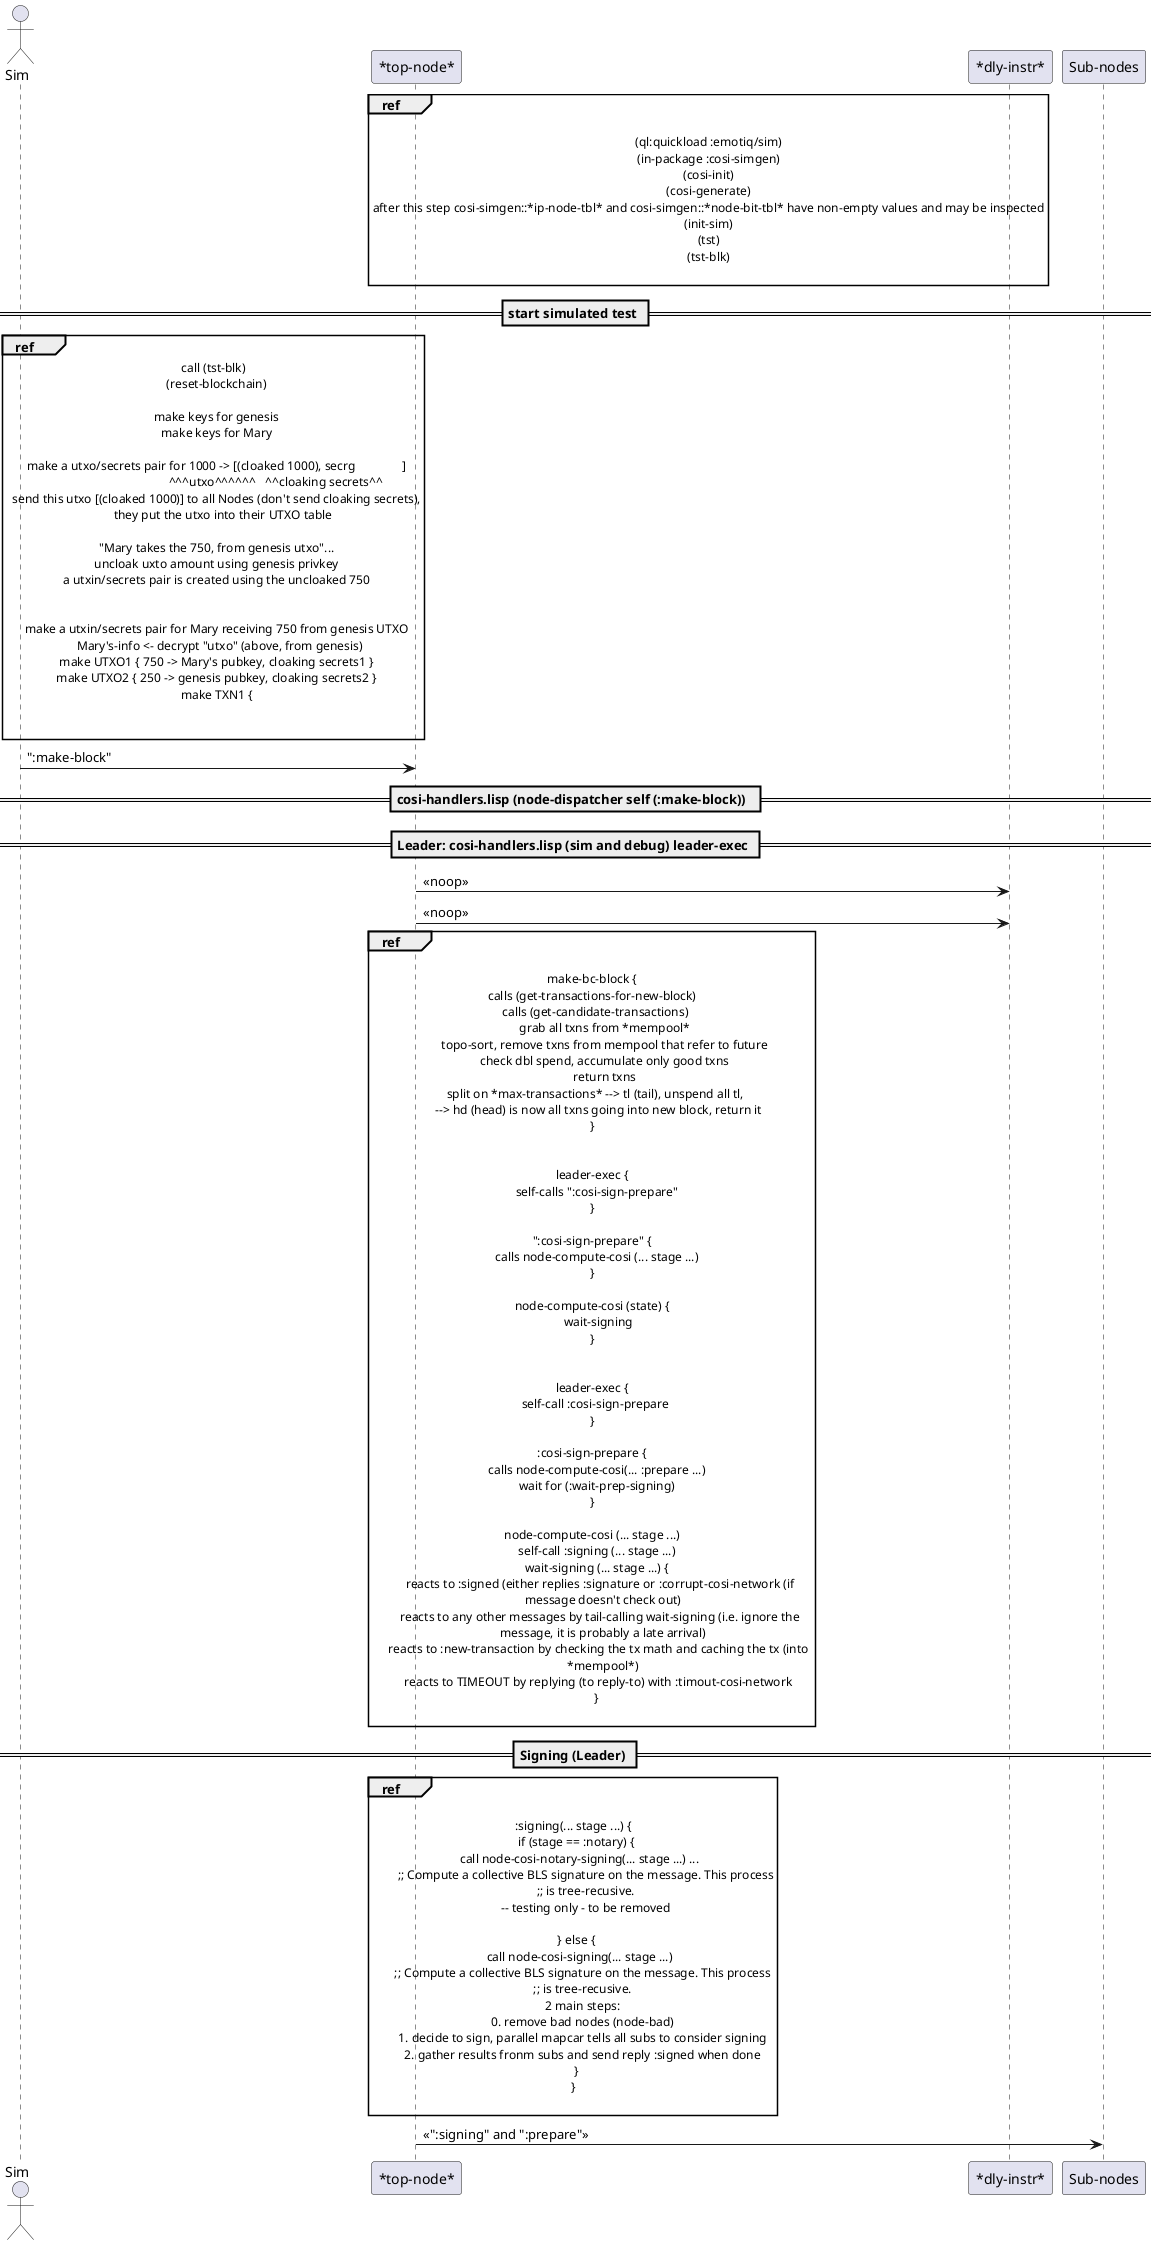 @startuml

Actor Sim

ref over "*top-node*"

(ql:quickload :emotiq/sim)
(in-package :cosi-simgen)
(cosi-init)
(cosi-generate)
after this step cosi-simgen::*ip-node-tbl* and cosi-simgen::*node-bit-tbl* have non-empty values and may be inspected
(init-sim)
(tst)
(tst-blk)

end ref

== start simulated test ==

ref over Sim
  call (tst-blk)
    (reset-blockchain)

    make keys for genesis
    make keys for Mary
    
    make a utxo/secrets pair for 1000 -> [(cloaked 1000), secrg               ]
                                          ^^^utxo^^^^^^   ^^cloaking secrets^^
    send this utxo [(cloaked 1000)] to all Nodes (don't send cloaking secrets),
        they put the utxo into their UTXO table

    "Mary takes the 750, from genesis utxo"...
    uncloak uxto amount using genesis privkey
    a utxin/secrets pair is created using the uncloaked 750
    

    make a utxin/secrets pair for Mary receiving 750 from genesis UTXO
      Mary's-info <- decrypt "utxo" (above, from genesis)
    make UTXO1 { 750 -> Mary's pubkey, cloaking secrets1 }
    make UTXO2 { 250 -> genesis pubkey, cloaking secrets2 }
    make TXN1 {

    
end ref


Sim -> "*top-node*" : ":make-block"
== cosi-handlers.lisp (node-dispatcher self (:make-block))  ==

== Leader: cosi-handlers.lisp (sim and debug) leader-exec ==

"*top-node*" -> "*dly-instr*" : << noop >>
"*top-node*" -> "*dly-instr*" : << noop >>

ref over "*top-node*"

make-bc-block {
calls (get-transactions-for-new-block)
  calls (get-candidate-transactions)
        grab all txns from *mempool*
	topo-sort, remove txns from mempool that refer to future
	check dbl spend, accumulate only good txns
	return txns
  split on *max-transactions* --> tl (tail), unspend all tl,
    --> hd (head) is now all txns going into new block, return it
}


leader-exec {
   self-calls ":cosi-sign-prepare"
}

":cosi-sign-prepare" {
   calls node-compute-cosi (... stage ...)
}

node-compute-cosi (state) {
    wait-signing
}


leader-exec {
  self-call :cosi-sign-prepare
}

:cosi-sign-prepare {
   calls node-compute-cosi(... :prepare ...)
   wait for (:wait-prep-signing)
}

node-compute-cosi (... stage ...)
   self-call :signing (... stage ...)
   wait-signing (... stage ...) {
     reacts to :signed (either replies :signature or :corrupt-cosi-network (if
       message doesn't check out)
     reacts to any other messages by tail-calling wait-signing (i.e. ignore the
       message, it is probably a late arrival)
     reacts to :new-transaction by checking the tx math and caching the tx (into 
       *mempool*)
     reacts to TIMEOUT by replying (to reply-to) with :timout-cosi-network 
   }

end ref

== Signing (Leader) ==

ref over "*top-node*"

:signing(... stage ...) {
  if (stage == :notary) {
    call node-cosi-notary-signing(... stage ...) ...
        ;; Compute a collective BLS signature on the message. This process
        ;; is tree-recusive.
	-- testing only - to be removed

  } else {
    call node-cosi-signing(... stage ...)
      ;; Compute a collective BLS signature on the message. This process
      ;; is tree-recusive.
      2 main steps:
      0. remove bad nodes (node-bad)
      1. decide to sign, parallel mapcar tells all subs to consider signing
      2. gather results fronm subs and send reply :signed when done
  }
}

end ref
"*top-node*" -> "Sub-nodes" : << ":signing" and ":prepare" >>

@enduml

don't know:
- number of stages in CoSi
- how the code advances the stage
- what code sends a blk to the chain
- how to see every message received
